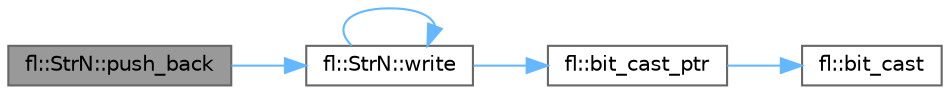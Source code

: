 digraph "fl::StrN::push_back"
{
 // INTERACTIVE_SVG=YES
 // LATEX_PDF_SIZE
  bgcolor="transparent";
  edge [fontname=Helvetica,fontsize=10,labelfontname=Helvetica,labelfontsize=10];
  node [fontname=Helvetica,fontsize=10,shape=box,height=0.2,width=0.4];
  rankdir="LR";
  Node1 [id="Node000001",label="fl::StrN::push_back",height=0.2,width=0.4,color="gray40", fillcolor="grey60", style="filled", fontcolor="black",tooltip=" "];
  Node1 -> Node2 [id="edge1_Node000001_Node000002",color="steelblue1",style="solid",tooltip=" "];
  Node2 [id="Node000002",label="fl::StrN::write",height=0.2,width=0.4,color="grey40", fillcolor="white", style="filled",URL="$dc/d96/classfl_1_1_str_n_a9fb6570e69f841ff2c8b7c3eab462209.html#a9fb6570e69f841ff2c8b7c3eab462209",tooltip=" "];
  Node2 -> Node3 [id="edge2_Node000002_Node000003",color="steelblue1",style="solid",tooltip=" "];
  Node3 [id="Node000003",label="fl::bit_cast_ptr",height=0.2,width=0.4,color="grey40", fillcolor="white", style="filled",URL="$d4/d36/namespacefl_a10d5f94f3f6fc672a882eae3e736ec38.html#a10d5f94f3f6fc672a882eae3e736ec38",tooltip=" "];
  Node3 -> Node4 [id="edge3_Node000003_Node000004",color="steelblue1",style="solid",tooltip=" "];
  Node4 [id="Node000004",label="fl::bit_cast",height=0.2,width=0.4,color="grey40", fillcolor="white", style="filled",URL="$d4/d36/namespacefl_a213e289e084126c44de102393fb0d302.html#a213e289e084126c44de102393fb0d302",tooltip=" "];
  Node2 -> Node2 [id="edge4_Node000002_Node000002",color="steelblue1",style="solid",tooltip=" "];
}
